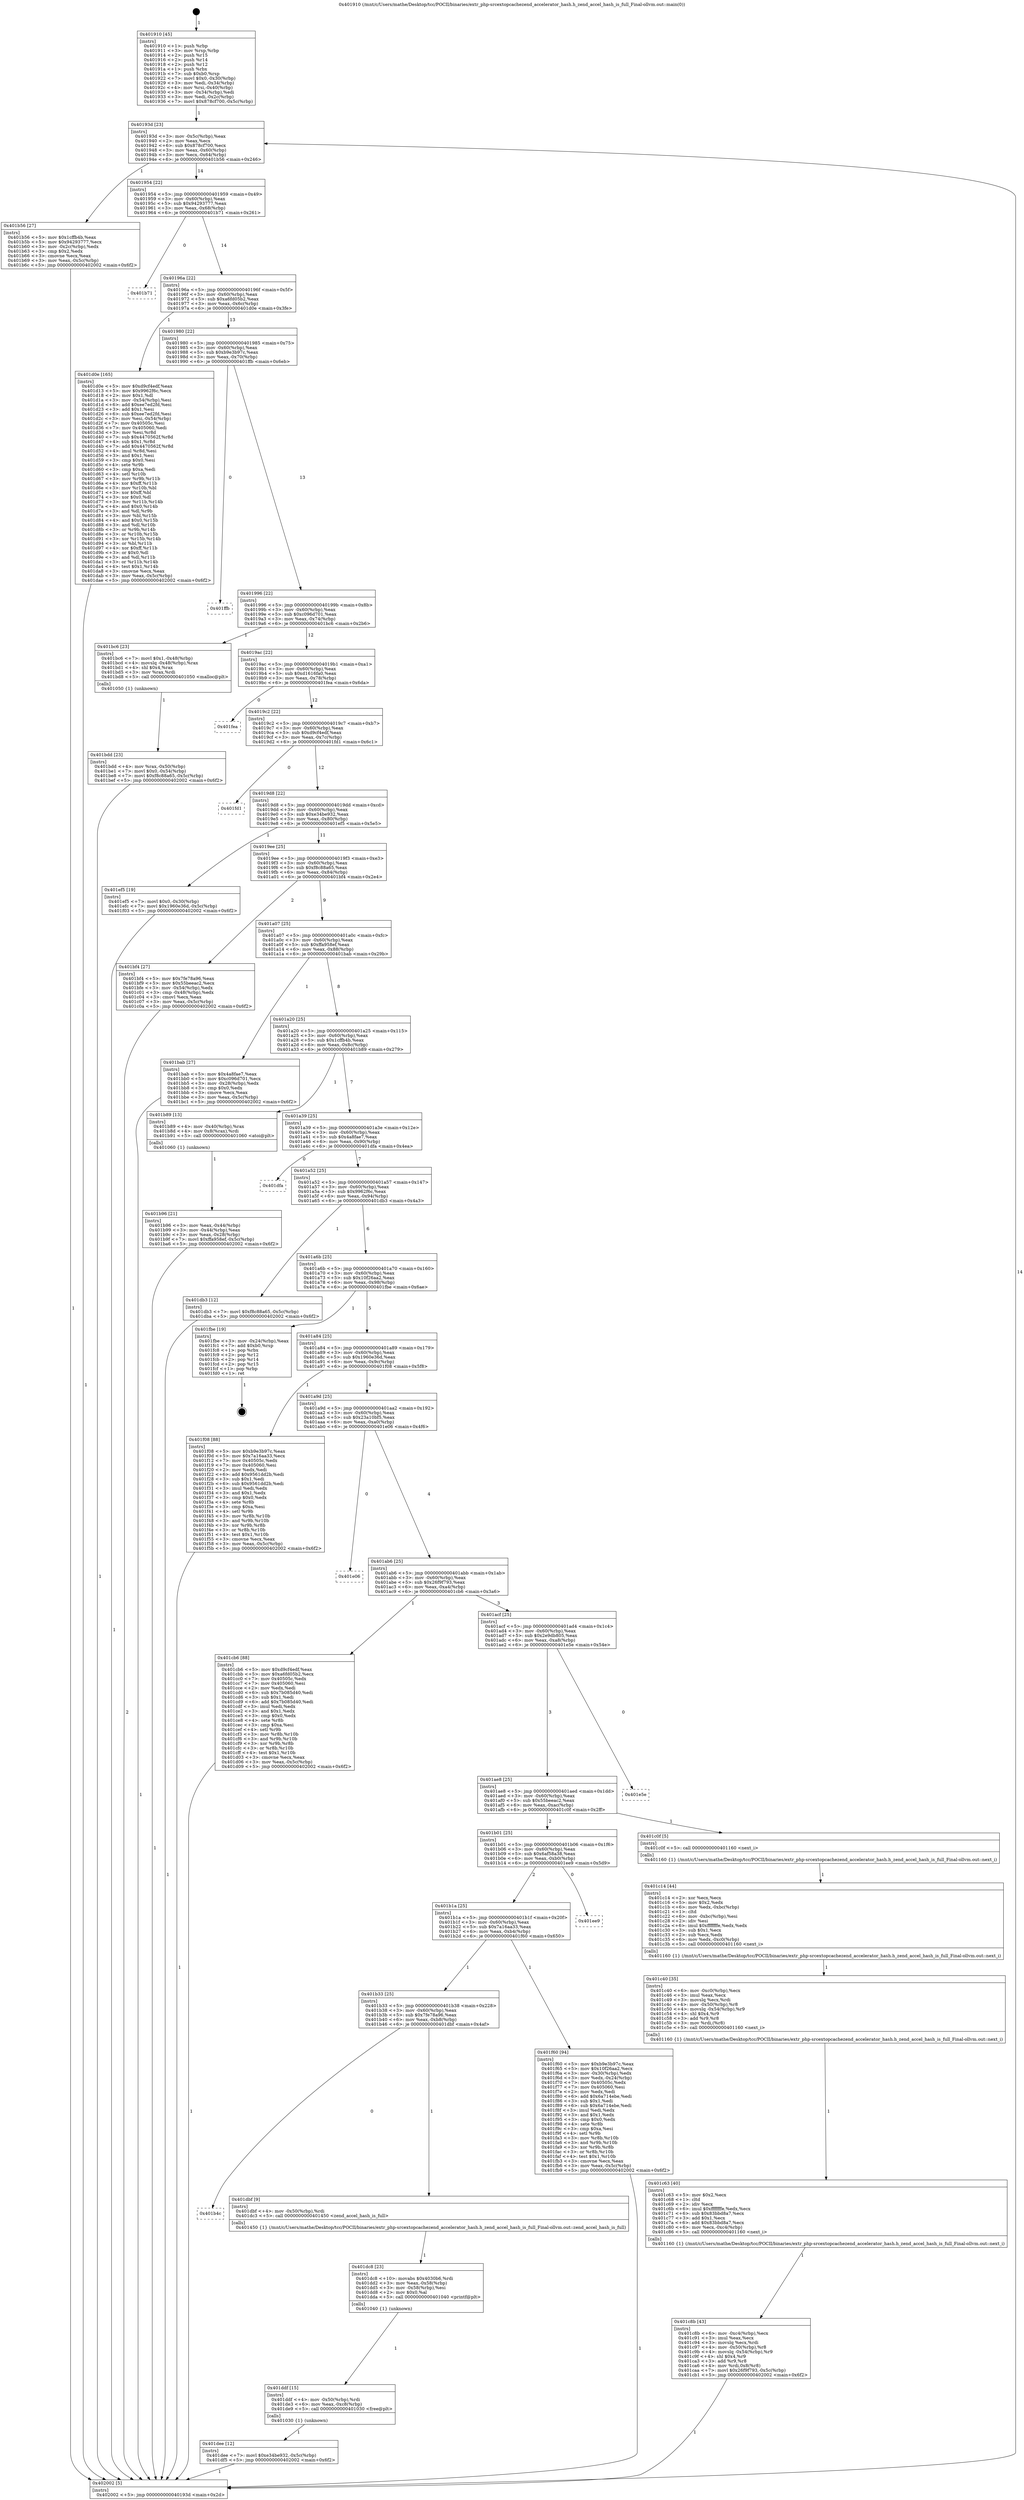 digraph "0x401910" {
  label = "0x401910 (/mnt/c/Users/mathe/Desktop/tcc/POCII/binaries/extr_php-srcextopcachezend_accelerator_hash.h_zend_accel_hash_is_full_Final-ollvm.out::main(0))"
  labelloc = "t"
  node[shape=record]

  Entry [label="",width=0.3,height=0.3,shape=circle,fillcolor=black,style=filled]
  "0x40193d" [label="{
     0x40193d [23]\l
     | [instrs]\l
     &nbsp;&nbsp;0x40193d \<+3\>: mov -0x5c(%rbp),%eax\l
     &nbsp;&nbsp;0x401940 \<+2\>: mov %eax,%ecx\l
     &nbsp;&nbsp;0x401942 \<+6\>: sub $0x878cf700,%ecx\l
     &nbsp;&nbsp;0x401948 \<+3\>: mov %eax,-0x60(%rbp)\l
     &nbsp;&nbsp;0x40194b \<+3\>: mov %ecx,-0x64(%rbp)\l
     &nbsp;&nbsp;0x40194e \<+6\>: je 0000000000401b56 \<main+0x246\>\l
  }"]
  "0x401b56" [label="{
     0x401b56 [27]\l
     | [instrs]\l
     &nbsp;&nbsp;0x401b56 \<+5\>: mov $0x1cffb4b,%eax\l
     &nbsp;&nbsp;0x401b5b \<+5\>: mov $0x94293777,%ecx\l
     &nbsp;&nbsp;0x401b60 \<+3\>: mov -0x2c(%rbp),%edx\l
     &nbsp;&nbsp;0x401b63 \<+3\>: cmp $0x2,%edx\l
     &nbsp;&nbsp;0x401b66 \<+3\>: cmovne %ecx,%eax\l
     &nbsp;&nbsp;0x401b69 \<+3\>: mov %eax,-0x5c(%rbp)\l
     &nbsp;&nbsp;0x401b6c \<+5\>: jmp 0000000000402002 \<main+0x6f2\>\l
  }"]
  "0x401954" [label="{
     0x401954 [22]\l
     | [instrs]\l
     &nbsp;&nbsp;0x401954 \<+5\>: jmp 0000000000401959 \<main+0x49\>\l
     &nbsp;&nbsp;0x401959 \<+3\>: mov -0x60(%rbp),%eax\l
     &nbsp;&nbsp;0x40195c \<+5\>: sub $0x94293777,%eax\l
     &nbsp;&nbsp;0x401961 \<+3\>: mov %eax,-0x68(%rbp)\l
     &nbsp;&nbsp;0x401964 \<+6\>: je 0000000000401b71 \<main+0x261\>\l
  }"]
  "0x402002" [label="{
     0x402002 [5]\l
     | [instrs]\l
     &nbsp;&nbsp;0x402002 \<+5\>: jmp 000000000040193d \<main+0x2d\>\l
  }"]
  "0x401910" [label="{
     0x401910 [45]\l
     | [instrs]\l
     &nbsp;&nbsp;0x401910 \<+1\>: push %rbp\l
     &nbsp;&nbsp;0x401911 \<+3\>: mov %rsp,%rbp\l
     &nbsp;&nbsp;0x401914 \<+2\>: push %r15\l
     &nbsp;&nbsp;0x401916 \<+2\>: push %r14\l
     &nbsp;&nbsp;0x401918 \<+2\>: push %r12\l
     &nbsp;&nbsp;0x40191a \<+1\>: push %rbx\l
     &nbsp;&nbsp;0x40191b \<+7\>: sub $0xb0,%rsp\l
     &nbsp;&nbsp;0x401922 \<+7\>: movl $0x0,-0x30(%rbp)\l
     &nbsp;&nbsp;0x401929 \<+3\>: mov %edi,-0x34(%rbp)\l
     &nbsp;&nbsp;0x40192c \<+4\>: mov %rsi,-0x40(%rbp)\l
     &nbsp;&nbsp;0x401930 \<+3\>: mov -0x34(%rbp),%edi\l
     &nbsp;&nbsp;0x401933 \<+3\>: mov %edi,-0x2c(%rbp)\l
     &nbsp;&nbsp;0x401936 \<+7\>: movl $0x878cf700,-0x5c(%rbp)\l
  }"]
  Exit [label="",width=0.3,height=0.3,shape=circle,fillcolor=black,style=filled,peripheries=2]
  "0x401b71" [label="{
     0x401b71\l
  }", style=dashed]
  "0x40196a" [label="{
     0x40196a [22]\l
     | [instrs]\l
     &nbsp;&nbsp;0x40196a \<+5\>: jmp 000000000040196f \<main+0x5f\>\l
     &nbsp;&nbsp;0x40196f \<+3\>: mov -0x60(%rbp),%eax\l
     &nbsp;&nbsp;0x401972 \<+5\>: sub $0xa6fd05b2,%eax\l
     &nbsp;&nbsp;0x401977 \<+3\>: mov %eax,-0x6c(%rbp)\l
     &nbsp;&nbsp;0x40197a \<+6\>: je 0000000000401d0e \<main+0x3fe\>\l
  }"]
  "0x401dee" [label="{
     0x401dee [12]\l
     | [instrs]\l
     &nbsp;&nbsp;0x401dee \<+7\>: movl $0xe34be932,-0x5c(%rbp)\l
     &nbsp;&nbsp;0x401df5 \<+5\>: jmp 0000000000402002 \<main+0x6f2\>\l
  }"]
  "0x401d0e" [label="{
     0x401d0e [165]\l
     | [instrs]\l
     &nbsp;&nbsp;0x401d0e \<+5\>: mov $0xd9cf4edf,%eax\l
     &nbsp;&nbsp;0x401d13 \<+5\>: mov $0x9962f6c,%ecx\l
     &nbsp;&nbsp;0x401d18 \<+2\>: mov $0x1,%dl\l
     &nbsp;&nbsp;0x401d1a \<+3\>: mov -0x54(%rbp),%esi\l
     &nbsp;&nbsp;0x401d1d \<+6\>: add $0xee7ed2fd,%esi\l
     &nbsp;&nbsp;0x401d23 \<+3\>: add $0x1,%esi\l
     &nbsp;&nbsp;0x401d26 \<+6\>: sub $0xee7ed2fd,%esi\l
     &nbsp;&nbsp;0x401d2c \<+3\>: mov %esi,-0x54(%rbp)\l
     &nbsp;&nbsp;0x401d2f \<+7\>: mov 0x40505c,%esi\l
     &nbsp;&nbsp;0x401d36 \<+7\>: mov 0x405060,%edi\l
     &nbsp;&nbsp;0x401d3d \<+3\>: mov %esi,%r8d\l
     &nbsp;&nbsp;0x401d40 \<+7\>: sub $0x4470562f,%r8d\l
     &nbsp;&nbsp;0x401d47 \<+4\>: sub $0x1,%r8d\l
     &nbsp;&nbsp;0x401d4b \<+7\>: add $0x4470562f,%r8d\l
     &nbsp;&nbsp;0x401d52 \<+4\>: imul %r8d,%esi\l
     &nbsp;&nbsp;0x401d56 \<+3\>: and $0x1,%esi\l
     &nbsp;&nbsp;0x401d59 \<+3\>: cmp $0x0,%esi\l
     &nbsp;&nbsp;0x401d5c \<+4\>: sete %r9b\l
     &nbsp;&nbsp;0x401d60 \<+3\>: cmp $0xa,%edi\l
     &nbsp;&nbsp;0x401d63 \<+4\>: setl %r10b\l
     &nbsp;&nbsp;0x401d67 \<+3\>: mov %r9b,%r11b\l
     &nbsp;&nbsp;0x401d6a \<+4\>: xor $0xff,%r11b\l
     &nbsp;&nbsp;0x401d6e \<+3\>: mov %r10b,%bl\l
     &nbsp;&nbsp;0x401d71 \<+3\>: xor $0xff,%bl\l
     &nbsp;&nbsp;0x401d74 \<+3\>: xor $0x0,%dl\l
     &nbsp;&nbsp;0x401d77 \<+3\>: mov %r11b,%r14b\l
     &nbsp;&nbsp;0x401d7a \<+4\>: and $0x0,%r14b\l
     &nbsp;&nbsp;0x401d7e \<+3\>: and %dl,%r9b\l
     &nbsp;&nbsp;0x401d81 \<+3\>: mov %bl,%r15b\l
     &nbsp;&nbsp;0x401d84 \<+4\>: and $0x0,%r15b\l
     &nbsp;&nbsp;0x401d88 \<+3\>: and %dl,%r10b\l
     &nbsp;&nbsp;0x401d8b \<+3\>: or %r9b,%r14b\l
     &nbsp;&nbsp;0x401d8e \<+3\>: or %r10b,%r15b\l
     &nbsp;&nbsp;0x401d91 \<+3\>: xor %r15b,%r14b\l
     &nbsp;&nbsp;0x401d94 \<+3\>: or %bl,%r11b\l
     &nbsp;&nbsp;0x401d97 \<+4\>: xor $0xff,%r11b\l
     &nbsp;&nbsp;0x401d9b \<+3\>: or $0x0,%dl\l
     &nbsp;&nbsp;0x401d9e \<+3\>: and %dl,%r11b\l
     &nbsp;&nbsp;0x401da1 \<+3\>: or %r11b,%r14b\l
     &nbsp;&nbsp;0x401da4 \<+4\>: test $0x1,%r14b\l
     &nbsp;&nbsp;0x401da8 \<+3\>: cmovne %ecx,%eax\l
     &nbsp;&nbsp;0x401dab \<+3\>: mov %eax,-0x5c(%rbp)\l
     &nbsp;&nbsp;0x401dae \<+5\>: jmp 0000000000402002 \<main+0x6f2\>\l
  }"]
  "0x401980" [label="{
     0x401980 [22]\l
     | [instrs]\l
     &nbsp;&nbsp;0x401980 \<+5\>: jmp 0000000000401985 \<main+0x75\>\l
     &nbsp;&nbsp;0x401985 \<+3\>: mov -0x60(%rbp),%eax\l
     &nbsp;&nbsp;0x401988 \<+5\>: sub $0xb9e3b97c,%eax\l
     &nbsp;&nbsp;0x40198d \<+3\>: mov %eax,-0x70(%rbp)\l
     &nbsp;&nbsp;0x401990 \<+6\>: je 0000000000401ffb \<main+0x6eb\>\l
  }"]
  "0x401ddf" [label="{
     0x401ddf [15]\l
     | [instrs]\l
     &nbsp;&nbsp;0x401ddf \<+4\>: mov -0x50(%rbp),%rdi\l
     &nbsp;&nbsp;0x401de3 \<+6\>: mov %eax,-0xc8(%rbp)\l
     &nbsp;&nbsp;0x401de9 \<+5\>: call 0000000000401030 \<free@plt\>\l
     | [calls]\l
     &nbsp;&nbsp;0x401030 \{1\} (unknown)\l
  }"]
  "0x401ffb" [label="{
     0x401ffb\l
  }", style=dashed]
  "0x401996" [label="{
     0x401996 [22]\l
     | [instrs]\l
     &nbsp;&nbsp;0x401996 \<+5\>: jmp 000000000040199b \<main+0x8b\>\l
     &nbsp;&nbsp;0x40199b \<+3\>: mov -0x60(%rbp),%eax\l
     &nbsp;&nbsp;0x40199e \<+5\>: sub $0xc096d701,%eax\l
     &nbsp;&nbsp;0x4019a3 \<+3\>: mov %eax,-0x74(%rbp)\l
     &nbsp;&nbsp;0x4019a6 \<+6\>: je 0000000000401bc6 \<main+0x2b6\>\l
  }"]
  "0x401dc8" [label="{
     0x401dc8 [23]\l
     | [instrs]\l
     &nbsp;&nbsp;0x401dc8 \<+10\>: movabs $0x4030b6,%rdi\l
     &nbsp;&nbsp;0x401dd2 \<+3\>: mov %eax,-0x58(%rbp)\l
     &nbsp;&nbsp;0x401dd5 \<+3\>: mov -0x58(%rbp),%esi\l
     &nbsp;&nbsp;0x401dd8 \<+2\>: mov $0x0,%al\l
     &nbsp;&nbsp;0x401dda \<+5\>: call 0000000000401040 \<printf@plt\>\l
     | [calls]\l
     &nbsp;&nbsp;0x401040 \{1\} (unknown)\l
  }"]
  "0x401bc6" [label="{
     0x401bc6 [23]\l
     | [instrs]\l
     &nbsp;&nbsp;0x401bc6 \<+7\>: movl $0x1,-0x48(%rbp)\l
     &nbsp;&nbsp;0x401bcd \<+4\>: movslq -0x48(%rbp),%rax\l
     &nbsp;&nbsp;0x401bd1 \<+4\>: shl $0x4,%rax\l
     &nbsp;&nbsp;0x401bd5 \<+3\>: mov %rax,%rdi\l
     &nbsp;&nbsp;0x401bd8 \<+5\>: call 0000000000401050 \<malloc@plt\>\l
     | [calls]\l
     &nbsp;&nbsp;0x401050 \{1\} (unknown)\l
  }"]
  "0x4019ac" [label="{
     0x4019ac [22]\l
     | [instrs]\l
     &nbsp;&nbsp;0x4019ac \<+5\>: jmp 00000000004019b1 \<main+0xa1\>\l
     &nbsp;&nbsp;0x4019b1 \<+3\>: mov -0x60(%rbp),%eax\l
     &nbsp;&nbsp;0x4019b4 \<+5\>: sub $0xd1616fa0,%eax\l
     &nbsp;&nbsp;0x4019b9 \<+3\>: mov %eax,-0x78(%rbp)\l
     &nbsp;&nbsp;0x4019bc \<+6\>: je 0000000000401fea \<main+0x6da\>\l
  }"]
  "0x401b4c" [label="{
     0x401b4c\l
  }", style=dashed]
  "0x401fea" [label="{
     0x401fea\l
  }", style=dashed]
  "0x4019c2" [label="{
     0x4019c2 [22]\l
     | [instrs]\l
     &nbsp;&nbsp;0x4019c2 \<+5\>: jmp 00000000004019c7 \<main+0xb7\>\l
     &nbsp;&nbsp;0x4019c7 \<+3\>: mov -0x60(%rbp),%eax\l
     &nbsp;&nbsp;0x4019ca \<+5\>: sub $0xd9cf4edf,%eax\l
     &nbsp;&nbsp;0x4019cf \<+3\>: mov %eax,-0x7c(%rbp)\l
     &nbsp;&nbsp;0x4019d2 \<+6\>: je 0000000000401fd1 \<main+0x6c1\>\l
  }"]
  "0x401dbf" [label="{
     0x401dbf [9]\l
     | [instrs]\l
     &nbsp;&nbsp;0x401dbf \<+4\>: mov -0x50(%rbp),%rdi\l
     &nbsp;&nbsp;0x401dc3 \<+5\>: call 0000000000401450 \<zend_accel_hash_is_full\>\l
     | [calls]\l
     &nbsp;&nbsp;0x401450 \{1\} (/mnt/c/Users/mathe/Desktop/tcc/POCII/binaries/extr_php-srcextopcachezend_accelerator_hash.h_zend_accel_hash_is_full_Final-ollvm.out::zend_accel_hash_is_full)\l
  }"]
  "0x401fd1" [label="{
     0x401fd1\l
  }", style=dashed]
  "0x4019d8" [label="{
     0x4019d8 [22]\l
     | [instrs]\l
     &nbsp;&nbsp;0x4019d8 \<+5\>: jmp 00000000004019dd \<main+0xcd\>\l
     &nbsp;&nbsp;0x4019dd \<+3\>: mov -0x60(%rbp),%eax\l
     &nbsp;&nbsp;0x4019e0 \<+5\>: sub $0xe34be932,%eax\l
     &nbsp;&nbsp;0x4019e5 \<+3\>: mov %eax,-0x80(%rbp)\l
     &nbsp;&nbsp;0x4019e8 \<+6\>: je 0000000000401ef5 \<main+0x5e5\>\l
  }"]
  "0x401b33" [label="{
     0x401b33 [25]\l
     | [instrs]\l
     &nbsp;&nbsp;0x401b33 \<+5\>: jmp 0000000000401b38 \<main+0x228\>\l
     &nbsp;&nbsp;0x401b38 \<+3\>: mov -0x60(%rbp),%eax\l
     &nbsp;&nbsp;0x401b3b \<+5\>: sub $0x7fe78a96,%eax\l
     &nbsp;&nbsp;0x401b40 \<+6\>: mov %eax,-0xb8(%rbp)\l
     &nbsp;&nbsp;0x401b46 \<+6\>: je 0000000000401dbf \<main+0x4af\>\l
  }"]
  "0x401ef5" [label="{
     0x401ef5 [19]\l
     | [instrs]\l
     &nbsp;&nbsp;0x401ef5 \<+7\>: movl $0x0,-0x30(%rbp)\l
     &nbsp;&nbsp;0x401efc \<+7\>: movl $0x1960e36d,-0x5c(%rbp)\l
     &nbsp;&nbsp;0x401f03 \<+5\>: jmp 0000000000402002 \<main+0x6f2\>\l
  }"]
  "0x4019ee" [label="{
     0x4019ee [25]\l
     | [instrs]\l
     &nbsp;&nbsp;0x4019ee \<+5\>: jmp 00000000004019f3 \<main+0xe3\>\l
     &nbsp;&nbsp;0x4019f3 \<+3\>: mov -0x60(%rbp),%eax\l
     &nbsp;&nbsp;0x4019f6 \<+5\>: sub $0xf8c88a65,%eax\l
     &nbsp;&nbsp;0x4019fb \<+6\>: mov %eax,-0x84(%rbp)\l
     &nbsp;&nbsp;0x401a01 \<+6\>: je 0000000000401bf4 \<main+0x2e4\>\l
  }"]
  "0x401f60" [label="{
     0x401f60 [94]\l
     | [instrs]\l
     &nbsp;&nbsp;0x401f60 \<+5\>: mov $0xb9e3b97c,%eax\l
     &nbsp;&nbsp;0x401f65 \<+5\>: mov $0x10f26aa2,%ecx\l
     &nbsp;&nbsp;0x401f6a \<+3\>: mov -0x30(%rbp),%edx\l
     &nbsp;&nbsp;0x401f6d \<+3\>: mov %edx,-0x24(%rbp)\l
     &nbsp;&nbsp;0x401f70 \<+7\>: mov 0x40505c,%edx\l
     &nbsp;&nbsp;0x401f77 \<+7\>: mov 0x405060,%esi\l
     &nbsp;&nbsp;0x401f7e \<+2\>: mov %edx,%edi\l
     &nbsp;&nbsp;0x401f80 \<+6\>: add $0x6a714ebe,%edi\l
     &nbsp;&nbsp;0x401f86 \<+3\>: sub $0x1,%edi\l
     &nbsp;&nbsp;0x401f89 \<+6\>: sub $0x6a714ebe,%edi\l
     &nbsp;&nbsp;0x401f8f \<+3\>: imul %edi,%edx\l
     &nbsp;&nbsp;0x401f92 \<+3\>: and $0x1,%edx\l
     &nbsp;&nbsp;0x401f95 \<+3\>: cmp $0x0,%edx\l
     &nbsp;&nbsp;0x401f98 \<+4\>: sete %r8b\l
     &nbsp;&nbsp;0x401f9c \<+3\>: cmp $0xa,%esi\l
     &nbsp;&nbsp;0x401f9f \<+4\>: setl %r9b\l
     &nbsp;&nbsp;0x401fa3 \<+3\>: mov %r8b,%r10b\l
     &nbsp;&nbsp;0x401fa6 \<+3\>: and %r9b,%r10b\l
     &nbsp;&nbsp;0x401fa9 \<+3\>: xor %r9b,%r8b\l
     &nbsp;&nbsp;0x401fac \<+3\>: or %r8b,%r10b\l
     &nbsp;&nbsp;0x401faf \<+4\>: test $0x1,%r10b\l
     &nbsp;&nbsp;0x401fb3 \<+3\>: cmovne %ecx,%eax\l
     &nbsp;&nbsp;0x401fb6 \<+3\>: mov %eax,-0x5c(%rbp)\l
     &nbsp;&nbsp;0x401fb9 \<+5\>: jmp 0000000000402002 \<main+0x6f2\>\l
  }"]
  "0x401bf4" [label="{
     0x401bf4 [27]\l
     | [instrs]\l
     &nbsp;&nbsp;0x401bf4 \<+5\>: mov $0x7fe78a96,%eax\l
     &nbsp;&nbsp;0x401bf9 \<+5\>: mov $0x55beeac2,%ecx\l
     &nbsp;&nbsp;0x401bfe \<+3\>: mov -0x54(%rbp),%edx\l
     &nbsp;&nbsp;0x401c01 \<+3\>: cmp -0x48(%rbp),%edx\l
     &nbsp;&nbsp;0x401c04 \<+3\>: cmovl %ecx,%eax\l
     &nbsp;&nbsp;0x401c07 \<+3\>: mov %eax,-0x5c(%rbp)\l
     &nbsp;&nbsp;0x401c0a \<+5\>: jmp 0000000000402002 \<main+0x6f2\>\l
  }"]
  "0x401a07" [label="{
     0x401a07 [25]\l
     | [instrs]\l
     &nbsp;&nbsp;0x401a07 \<+5\>: jmp 0000000000401a0c \<main+0xfc\>\l
     &nbsp;&nbsp;0x401a0c \<+3\>: mov -0x60(%rbp),%eax\l
     &nbsp;&nbsp;0x401a0f \<+5\>: sub $0xffa958ef,%eax\l
     &nbsp;&nbsp;0x401a14 \<+6\>: mov %eax,-0x88(%rbp)\l
     &nbsp;&nbsp;0x401a1a \<+6\>: je 0000000000401bab \<main+0x29b\>\l
  }"]
  "0x401b1a" [label="{
     0x401b1a [25]\l
     | [instrs]\l
     &nbsp;&nbsp;0x401b1a \<+5\>: jmp 0000000000401b1f \<main+0x20f\>\l
     &nbsp;&nbsp;0x401b1f \<+3\>: mov -0x60(%rbp),%eax\l
     &nbsp;&nbsp;0x401b22 \<+5\>: sub $0x7a16aa33,%eax\l
     &nbsp;&nbsp;0x401b27 \<+6\>: mov %eax,-0xb4(%rbp)\l
     &nbsp;&nbsp;0x401b2d \<+6\>: je 0000000000401f60 \<main+0x650\>\l
  }"]
  "0x401bab" [label="{
     0x401bab [27]\l
     | [instrs]\l
     &nbsp;&nbsp;0x401bab \<+5\>: mov $0x4a8fae7,%eax\l
     &nbsp;&nbsp;0x401bb0 \<+5\>: mov $0xc096d701,%ecx\l
     &nbsp;&nbsp;0x401bb5 \<+3\>: mov -0x28(%rbp),%edx\l
     &nbsp;&nbsp;0x401bb8 \<+3\>: cmp $0x0,%edx\l
     &nbsp;&nbsp;0x401bbb \<+3\>: cmove %ecx,%eax\l
     &nbsp;&nbsp;0x401bbe \<+3\>: mov %eax,-0x5c(%rbp)\l
     &nbsp;&nbsp;0x401bc1 \<+5\>: jmp 0000000000402002 \<main+0x6f2\>\l
  }"]
  "0x401a20" [label="{
     0x401a20 [25]\l
     | [instrs]\l
     &nbsp;&nbsp;0x401a20 \<+5\>: jmp 0000000000401a25 \<main+0x115\>\l
     &nbsp;&nbsp;0x401a25 \<+3\>: mov -0x60(%rbp),%eax\l
     &nbsp;&nbsp;0x401a28 \<+5\>: sub $0x1cffb4b,%eax\l
     &nbsp;&nbsp;0x401a2d \<+6\>: mov %eax,-0x8c(%rbp)\l
     &nbsp;&nbsp;0x401a33 \<+6\>: je 0000000000401b89 \<main+0x279\>\l
  }"]
  "0x401ee9" [label="{
     0x401ee9\l
  }", style=dashed]
  "0x401b89" [label="{
     0x401b89 [13]\l
     | [instrs]\l
     &nbsp;&nbsp;0x401b89 \<+4\>: mov -0x40(%rbp),%rax\l
     &nbsp;&nbsp;0x401b8d \<+4\>: mov 0x8(%rax),%rdi\l
     &nbsp;&nbsp;0x401b91 \<+5\>: call 0000000000401060 \<atoi@plt\>\l
     | [calls]\l
     &nbsp;&nbsp;0x401060 \{1\} (unknown)\l
  }"]
  "0x401a39" [label="{
     0x401a39 [25]\l
     | [instrs]\l
     &nbsp;&nbsp;0x401a39 \<+5\>: jmp 0000000000401a3e \<main+0x12e\>\l
     &nbsp;&nbsp;0x401a3e \<+3\>: mov -0x60(%rbp),%eax\l
     &nbsp;&nbsp;0x401a41 \<+5\>: sub $0x4a8fae7,%eax\l
     &nbsp;&nbsp;0x401a46 \<+6\>: mov %eax,-0x90(%rbp)\l
     &nbsp;&nbsp;0x401a4c \<+6\>: je 0000000000401dfa \<main+0x4ea\>\l
  }"]
  "0x401b96" [label="{
     0x401b96 [21]\l
     | [instrs]\l
     &nbsp;&nbsp;0x401b96 \<+3\>: mov %eax,-0x44(%rbp)\l
     &nbsp;&nbsp;0x401b99 \<+3\>: mov -0x44(%rbp),%eax\l
     &nbsp;&nbsp;0x401b9c \<+3\>: mov %eax,-0x28(%rbp)\l
     &nbsp;&nbsp;0x401b9f \<+7\>: movl $0xffa958ef,-0x5c(%rbp)\l
     &nbsp;&nbsp;0x401ba6 \<+5\>: jmp 0000000000402002 \<main+0x6f2\>\l
  }"]
  "0x401bdd" [label="{
     0x401bdd [23]\l
     | [instrs]\l
     &nbsp;&nbsp;0x401bdd \<+4\>: mov %rax,-0x50(%rbp)\l
     &nbsp;&nbsp;0x401be1 \<+7\>: movl $0x0,-0x54(%rbp)\l
     &nbsp;&nbsp;0x401be8 \<+7\>: movl $0xf8c88a65,-0x5c(%rbp)\l
     &nbsp;&nbsp;0x401bef \<+5\>: jmp 0000000000402002 \<main+0x6f2\>\l
  }"]
  "0x401c8b" [label="{
     0x401c8b [43]\l
     | [instrs]\l
     &nbsp;&nbsp;0x401c8b \<+6\>: mov -0xc4(%rbp),%ecx\l
     &nbsp;&nbsp;0x401c91 \<+3\>: imul %eax,%ecx\l
     &nbsp;&nbsp;0x401c94 \<+3\>: movslq %ecx,%rdi\l
     &nbsp;&nbsp;0x401c97 \<+4\>: mov -0x50(%rbp),%r8\l
     &nbsp;&nbsp;0x401c9b \<+4\>: movslq -0x54(%rbp),%r9\l
     &nbsp;&nbsp;0x401c9f \<+4\>: shl $0x4,%r9\l
     &nbsp;&nbsp;0x401ca3 \<+3\>: add %r9,%r8\l
     &nbsp;&nbsp;0x401ca6 \<+4\>: mov %rdi,0x8(%r8)\l
     &nbsp;&nbsp;0x401caa \<+7\>: movl $0x26f9f793,-0x5c(%rbp)\l
     &nbsp;&nbsp;0x401cb1 \<+5\>: jmp 0000000000402002 \<main+0x6f2\>\l
  }"]
  "0x401dfa" [label="{
     0x401dfa\l
  }", style=dashed]
  "0x401a52" [label="{
     0x401a52 [25]\l
     | [instrs]\l
     &nbsp;&nbsp;0x401a52 \<+5\>: jmp 0000000000401a57 \<main+0x147\>\l
     &nbsp;&nbsp;0x401a57 \<+3\>: mov -0x60(%rbp),%eax\l
     &nbsp;&nbsp;0x401a5a \<+5\>: sub $0x9962f6c,%eax\l
     &nbsp;&nbsp;0x401a5f \<+6\>: mov %eax,-0x94(%rbp)\l
     &nbsp;&nbsp;0x401a65 \<+6\>: je 0000000000401db3 \<main+0x4a3\>\l
  }"]
  "0x401c63" [label="{
     0x401c63 [40]\l
     | [instrs]\l
     &nbsp;&nbsp;0x401c63 \<+5\>: mov $0x2,%ecx\l
     &nbsp;&nbsp;0x401c68 \<+1\>: cltd\l
     &nbsp;&nbsp;0x401c69 \<+2\>: idiv %ecx\l
     &nbsp;&nbsp;0x401c6b \<+6\>: imul $0xfffffffe,%edx,%ecx\l
     &nbsp;&nbsp;0x401c71 \<+6\>: sub $0x83bbd8a7,%ecx\l
     &nbsp;&nbsp;0x401c77 \<+3\>: add $0x1,%ecx\l
     &nbsp;&nbsp;0x401c7a \<+6\>: add $0x83bbd8a7,%ecx\l
     &nbsp;&nbsp;0x401c80 \<+6\>: mov %ecx,-0xc4(%rbp)\l
     &nbsp;&nbsp;0x401c86 \<+5\>: call 0000000000401160 \<next_i\>\l
     | [calls]\l
     &nbsp;&nbsp;0x401160 \{1\} (/mnt/c/Users/mathe/Desktop/tcc/POCII/binaries/extr_php-srcextopcachezend_accelerator_hash.h_zend_accel_hash_is_full_Final-ollvm.out::next_i)\l
  }"]
  "0x401db3" [label="{
     0x401db3 [12]\l
     | [instrs]\l
     &nbsp;&nbsp;0x401db3 \<+7\>: movl $0xf8c88a65,-0x5c(%rbp)\l
     &nbsp;&nbsp;0x401dba \<+5\>: jmp 0000000000402002 \<main+0x6f2\>\l
  }"]
  "0x401a6b" [label="{
     0x401a6b [25]\l
     | [instrs]\l
     &nbsp;&nbsp;0x401a6b \<+5\>: jmp 0000000000401a70 \<main+0x160\>\l
     &nbsp;&nbsp;0x401a70 \<+3\>: mov -0x60(%rbp),%eax\l
     &nbsp;&nbsp;0x401a73 \<+5\>: sub $0x10f26aa2,%eax\l
     &nbsp;&nbsp;0x401a78 \<+6\>: mov %eax,-0x98(%rbp)\l
     &nbsp;&nbsp;0x401a7e \<+6\>: je 0000000000401fbe \<main+0x6ae\>\l
  }"]
  "0x401c40" [label="{
     0x401c40 [35]\l
     | [instrs]\l
     &nbsp;&nbsp;0x401c40 \<+6\>: mov -0xc0(%rbp),%ecx\l
     &nbsp;&nbsp;0x401c46 \<+3\>: imul %eax,%ecx\l
     &nbsp;&nbsp;0x401c49 \<+3\>: movslq %ecx,%rdi\l
     &nbsp;&nbsp;0x401c4c \<+4\>: mov -0x50(%rbp),%r8\l
     &nbsp;&nbsp;0x401c50 \<+4\>: movslq -0x54(%rbp),%r9\l
     &nbsp;&nbsp;0x401c54 \<+4\>: shl $0x4,%r9\l
     &nbsp;&nbsp;0x401c58 \<+3\>: add %r9,%r8\l
     &nbsp;&nbsp;0x401c5b \<+3\>: mov %rdi,(%r8)\l
     &nbsp;&nbsp;0x401c5e \<+5\>: call 0000000000401160 \<next_i\>\l
     | [calls]\l
     &nbsp;&nbsp;0x401160 \{1\} (/mnt/c/Users/mathe/Desktop/tcc/POCII/binaries/extr_php-srcextopcachezend_accelerator_hash.h_zend_accel_hash_is_full_Final-ollvm.out::next_i)\l
  }"]
  "0x401fbe" [label="{
     0x401fbe [19]\l
     | [instrs]\l
     &nbsp;&nbsp;0x401fbe \<+3\>: mov -0x24(%rbp),%eax\l
     &nbsp;&nbsp;0x401fc1 \<+7\>: add $0xb0,%rsp\l
     &nbsp;&nbsp;0x401fc8 \<+1\>: pop %rbx\l
     &nbsp;&nbsp;0x401fc9 \<+2\>: pop %r12\l
     &nbsp;&nbsp;0x401fcb \<+2\>: pop %r14\l
     &nbsp;&nbsp;0x401fcd \<+2\>: pop %r15\l
     &nbsp;&nbsp;0x401fcf \<+1\>: pop %rbp\l
     &nbsp;&nbsp;0x401fd0 \<+1\>: ret\l
  }"]
  "0x401a84" [label="{
     0x401a84 [25]\l
     | [instrs]\l
     &nbsp;&nbsp;0x401a84 \<+5\>: jmp 0000000000401a89 \<main+0x179\>\l
     &nbsp;&nbsp;0x401a89 \<+3\>: mov -0x60(%rbp),%eax\l
     &nbsp;&nbsp;0x401a8c \<+5\>: sub $0x1960e36d,%eax\l
     &nbsp;&nbsp;0x401a91 \<+6\>: mov %eax,-0x9c(%rbp)\l
     &nbsp;&nbsp;0x401a97 \<+6\>: je 0000000000401f08 \<main+0x5f8\>\l
  }"]
  "0x401c14" [label="{
     0x401c14 [44]\l
     | [instrs]\l
     &nbsp;&nbsp;0x401c14 \<+2\>: xor %ecx,%ecx\l
     &nbsp;&nbsp;0x401c16 \<+5\>: mov $0x2,%edx\l
     &nbsp;&nbsp;0x401c1b \<+6\>: mov %edx,-0xbc(%rbp)\l
     &nbsp;&nbsp;0x401c21 \<+1\>: cltd\l
     &nbsp;&nbsp;0x401c22 \<+6\>: mov -0xbc(%rbp),%esi\l
     &nbsp;&nbsp;0x401c28 \<+2\>: idiv %esi\l
     &nbsp;&nbsp;0x401c2a \<+6\>: imul $0xfffffffe,%edx,%edx\l
     &nbsp;&nbsp;0x401c30 \<+3\>: sub $0x1,%ecx\l
     &nbsp;&nbsp;0x401c33 \<+2\>: sub %ecx,%edx\l
     &nbsp;&nbsp;0x401c35 \<+6\>: mov %edx,-0xc0(%rbp)\l
     &nbsp;&nbsp;0x401c3b \<+5\>: call 0000000000401160 \<next_i\>\l
     | [calls]\l
     &nbsp;&nbsp;0x401160 \{1\} (/mnt/c/Users/mathe/Desktop/tcc/POCII/binaries/extr_php-srcextopcachezend_accelerator_hash.h_zend_accel_hash_is_full_Final-ollvm.out::next_i)\l
  }"]
  "0x401f08" [label="{
     0x401f08 [88]\l
     | [instrs]\l
     &nbsp;&nbsp;0x401f08 \<+5\>: mov $0xb9e3b97c,%eax\l
     &nbsp;&nbsp;0x401f0d \<+5\>: mov $0x7a16aa33,%ecx\l
     &nbsp;&nbsp;0x401f12 \<+7\>: mov 0x40505c,%edx\l
     &nbsp;&nbsp;0x401f19 \<+7\>: mov 0x405060,%esi\l
     &nbsp;&nbsp;0x401f20 \<+2\>: mov %edx,%edi\l
     &nbsp;&nbsp;0x401f22 \<+6\>: add $0x9561dd2b,%edi\l
     &nbsp;&nbsp;0x401f28 \<+3\>: sub $0x1,%edi\l
     &nbsp;&nbsp;0x401f2b \<+6\>: sub $0x9561dd2b,%edi\l
     &nbsp;&nbsp;0x401f31 \<+3\>: imul %edi,%edx\l
     &nbsp;&nbsp;0x401f34 \<+3\>: and $0x1,%edx\l
     &nbsp;&nbsp;0x401f37 \<+3\>: cmp $0x0,%edx\l
     &nbsp;&nbsp;0x401f3a \<+4\>: sete %r8b\l
     &nbsp;&nbsp;0x401f3e \<+3\>: cmp $0xa,%esi\l
     &nbsp;&nbsp;0x401f41 \<+4\>: setl %r9b\l
     &nbsp;&nbsp;0x401f45 \<+3\>: mov %r8b,%r10b\l
     &nbsp;&nbsp;0x401f48 \<+3\>: and %r9b,%r10b\l
     &nbsp;&nbsp;0x401f4b \<+3\>: xor %r9b,%r8b\l
     &nbsp;&nbsp;0x401f4e \<+3\>: or %r8b,%r10b\l
     &nbsp;&nbsp;0x401f51 \<+4\>: test $0x1,%r10b\l
     &nbsp;&nbsp;0x401f55 \<+3\>: cmovne %ecx,%eax\l
     &nbsp;&nbsp;0x401f58 \<+3\>: mov %eax,-0x5c(%rbp)\l
     &nbsp;&nbsp;0x401f5b \<+5\>: jmp 0000000000402002 \<main+0x6f2\>\l
  }"]
  "0x401a9d" [label="{
     0x401a9d [25]\l
     | [instrs]\l
     &nbsp;&nbsp;0x401a9d \<+5\>: jmp 0000000000401aa2 \<main+0x192\>\l
     &nbsp;&nbsp;0x401aa2 \<+3\>: mov -0x60(%rbp),%eax\l
     &nbsp;&nbsp;0x401aa5 \<+5\>: sub $0x23a10bf5,%eax\l
     &nbsp;&nbsp;0x401aaa \<+6\>: mov %eax,-0xa0(%rbp)\l
     &nbsp;&nbsp;0x401ab0 \<+6\>: je 0000000000401e06 \<main+0x4f6\>\l
  }"]
  "0x401b01" [label="{
     0x401b01 [25]\l
     | [instrs]\l
     &nbsp;&nbsp;0x401b01 \<+5\>: jmp 0000000000401b06 \<main+0x1f6\>\l
     &nbsp;&nbsp;0x401b06 \<+3\>: mov -0x60(%rbp),%eax\l
     &nbsp;&nbsp;0x401b09 \<+5\>: sub $0x6af58a38,%eax\l
     &nbsp;&nbsp;0x401b0e \<+6\>: mov %eax,-0xb0(%rbp)\l
     &nbsp;&nbsp;0x401b14 \<+6\>: je 0000000000401ee9 \<main+0x5d9\>\l
  }"]
  "0x401e06" [label="{
     0x401e06\l
  }", style=dashed]
  "0x401ab6" [label="{
     0x401ab6 [25]\l
     | [instrs]\l
     &nbsp;&nbsp;0x401ab6 \<+5\>: jmp 0000000000401abb \<main+0x1ab\>\l
     &nbsp;&nbsp;0x401abb \<+3\>: mov -0x60(%rbp),%eax\l
     &nbsp;&nbsp;0x401abe \<+5\>: sub $0x26f9f793,%eax\l
     &nbsp;&nbsp;0x401ac3 \<+6\>: mov %eax,-0xa4(%rbp)\l
     &nbsp;&nbsp;0x401ac9 \<+6\>: je 0000000000401cb6 \<main+0x3a6\>\l
  }"]
  "0x401c0f" [label="{
     0x401c0f [5]\l
     | [instrs]\l
     &nbsp;&nbsp;0x401c0f \<+5\>: call 0000000000401160 \<next_i\>\l
     | [calls]\l
     &nbsp;&nbsp;0x401160 \{1\} (/mnt/c/Users/mathe/Desktop/tcc/POCII/binaries/extr_php-srcextopcachezend_accelerator_hash.h_zend_accel_hash_is_full_Final-ollvm.out::next_i)\l
  }"]
  "0x401cb6" [label="{
     0x401cb6 [88]\l
     | [instrs]\l
     &nbsp;&nbsp;0x401cb6 \<+5\>: mov $0xd9cf4edf,%eax\l
     &nbsp;&nbsp;0x401cbb \<+5\>: mov $0xa6fd05b2,%ecx\l
     &nbsp;&nbsp;0x401cc0 \<+7\>: mov 0x40505c,%edx\l
     &nbsp;&nbsp;0x401cc7 \<+7\>: mov 0x405060,%esi\l
     &nbsp;&nbsp;0x401cce \<+2\>: mov %edx,%edi\l
     &nbsp;&nbsp;0x401cd0 \<+6\>: sub $0x7b085d40,%edi\l
     &nbsp;&nbsp;0x401cd6 \<+3\>: sub $0x1,%edi\l
     &nbsp;&nbsp;0x401cd9 \<+6\>: add $0x7b085d40,%edi\l
     &nbsp;&nbsp;0x401cdf \<+3\>: imul %edi,%edx\l
     &nbsp;&nbsp;0x401ce2 \<+3\>: and $0x1,%edx\l
     &nbsp;&nbsp;0x401ce5 \<+3\>: cmp $0x0,%edx\l
     &nbsp;&nbsp;0x401ce8 \<+4\>: sete %r8b\l
     &nbsp;&nbsp;0x401cec \<+3\>: cmp $0xa,%esi\l
     &nbsp;&nbsp;0x401cef \<+4\>: setl %r9b\l
     &nbsp;&nbsp;0x401cf3 \<+3\>: mov %r8b,%r10b\l
     &nbsp;&nbsp;0x401cf6 \<+3\>: and %r9b,%r10b\l
     &nbsp;&nbsp;0x401cf9 \<+3\>: xor %r9b,%r8b\l
     &nbsp;&nbsp;0x401cfc \<+3\>: or %r8b,%r10b\l
     &nbsp;&nbsp;0x401cff \<+4\>: test $0x1,%r10b\l
     &nbsp;&nbsp;0x401d03 \<+3\>: cmovne %ecx,%eax\l
     &nbsp;&nbsp;0x401d06 \<+3\>: mov %eax,-0x5c(%rbp)\l
     &nbsp;&nbsp;0x401d09 \<+5\>: jmp 0000000000402002 \<main+0x6f2\>\l
  }"]
  "0x401acf" [label="{
     0x401acf [25]\l
     | [instrs]\l
     &nbsp;&nbsp;0x401acf \<+5\>: jmp 0000000000401ad4 \<main+0x1c4\>\l
     &nbsp;&nbsp;0x401ad4 \<+3\>: mov -0x60(%rbp),%eax\l
     &nbsp;&nbsp;0x401ad7 \<+5\>: sub $0x2e9db805,%eax\l
     &nbsp;&nbsp;0x401adc \<+6\>: mov %eax,-0xa8(%rbp)\l
     &nbsp;&nbsp;0x401ae2 \<+6\>: je 0000000000401e5e \<main+0x54e\>\l
  }"]
  "0x401ae8" [label="{
     0x401ae8 [25]\l
     | [instrs]\l
     &nbsp;&nbsp;0x401ae8 \<+5\>: jmp 0000000000401aed \<main+0x1dd\>\l
     &nbsp;&nbsp;0x401aed \<+3\>: mov -0x60(%rbp),%eax\l
     &nbsp;&nbsp;0x401af0 \<+5\>: sub $0x55beeac2,%eax\l
     &nbsp;&nbsp;0x401af5 \<+6\>: mov %eax,-0xac(%rbp)\l
     &nbsp;&nbsp;0x401afb \<+6\>: je 0000000000401c0f \<main+0x2ff\>\l
  }"]
  "0x401e5e" [label="{
     0x401e5e\l
  }", style=dashed]
  Entry -> "0x401910" [label=" 1"]
  "0x40193d" -> "0x401b56" [label=" 1"]
  "0x40193d" -> "0x401954" [label=" 14"]
  "0x401b56" -> "0x402002" [label=" 1"]
  "0x401910" -> "0x40193d" [label=" 1"]
  "0x402002" -> "0x40193d" [label=" 14"]
  "0x401fbe" -> Exit [label=" 1"]
  "0x401954" -> "0x401b71" [label=" 0"]
  "0x401954" -> "0x40196a" [label=" 14"]
  "0x401f60" -> "0x402002" [label=" 1"]
  "0x40196a" -> "0x401d0e" [label=" 1"]
  "0x40196a" -> "0x401980" [label=" 13"]
  "0x401f08" -> "0x402002" [label=" 1"]
  "0x401980" -> "0x401ffb" [label=" 0"]
  "0x401980" -> "0x401996" [label=" 13"]
  "0x401ef5" -> "0x402002" [label=" 1"]
  "0x401996" -> "0x401bc6" [label=" 1"]
  "0x401996" -> "0x4019ac" [label=" 12"]
  "0x401dee" -> "0x402002" [label=" 1"]
  "0x4019ac" -> "0x401fea" [label=" 0"]
  "0x4019ac" -> "0x4019c2" [label=" 12"]
  "0x401ddf" -> "0x401dee" [label=" 1"]
  "0x4019c2" -> "0x401fd1" [label=" 0"]
  "0x4019c2" -> "0x4019d8" [label=" 12"]
  "0x401dc8" -> "0x401ddf" [label=" 1"]
  "0x4019d8" -> "0x401ef5" [label=" 1"]
  "0x4019d8" -> "0x4019ee" [label=" 11"]
  "0x401b33" -> "0x401b4c" [label=" 0"]
  "0x4019ee" -> "0x401bf4" [label=" 2"]
  "0x4019ee" -> "0x401a07" [label=" 9"]
  "0x401b33" -> "0x401dbf" [label=" 1"]
  "0x401a07" -> "0x401bab" [label=" 1"]
  "0x401a07" -> "0x401a20" [label=" 8"]
  "0x401b1a" -> "0x401b33" [label=" 1"]
  "0x401a20" -> "0x401b89" [label=" 1"]
  "0x401a20" -> "0x401a39" [label=" 7"]
  "0x401b89" -> "0x401b96" [label=" 1"]
  "0x401b96" -> "0x402002" [label=" 1"]
  "0x401bab" -> "0x402002" [label=" 1"]
  "0x401bc6" -> "0x401bdd" [label=" 1"]
  "0x401bdd" -> "0x402002" [label=" 1"]
  "0x401bf4" -> "0x402002" [label=" 2"]
  "0x401b1a" -> "0x401f60" [label=" 1"]
  "0x401a39" -> "0x401dfa" [label=" 0"]
  "0x401a39" -> "0x401a52" [label=" 7"]
  "0x401b01" -> "0x401b1a" [label=" 2"]
  "0x401a52" -> "0x401db3" [label=" 1"]
  "0x401a52" -> "0x401a6b" [label=" 6"]
  "0x401b01" -> "0x401ee9" [label=" 0"]
  "0x401a6b" -> "0x401fbe" [label=" 1"]
  "0x401a6b" -> "0x401a84" [label=" 5"]
  "0x401dbf" -> "0x401dc8" [label=" 1"]
  "0x401a84" -> "0x401f08" [label=" 1"]
  "0x401a84" -> "0x401a9d" [label=" 4"]
  "0x401db3" -> "0x402002" [label=" 1"]
  "0x401a9d" -> "0x401e06" [label=" 0"]
  "0x401a9d" -> "0x401ab6" [label=" 4"]
  "0x401d0e" -> "0x402002" [label=" 1"]
  "0x401ab6" -> "0x401cb6" [label=" 1"]
  "0x401ab6" -> "0x401acf" [label=" 3"]
  "0x401cb6" -> "0x402002" [label=" 1"]
  "0x401acf" -> "0x401e5e" [label=" 0"]
  "0x401acf" -> "0x401ae8" [label=" 3"]
  "0x401c8b" -> "0x402002" [label=" 1"]
  "0x401ae8" -> "0x401c0f" [label=" 1"]
  "0x401ae8" -> "0x401b01" [label=" 2"]
  "0x401c0f" -> "0x401c14" [label=" 1"]
  "0x401c14" -> "0x401c40" [label=" 1"]
  "0x401c40" -> "0x401c63" [label=" 1"]
  "0x401c63" -> "0x401c8b" [label=" 1"]
}
